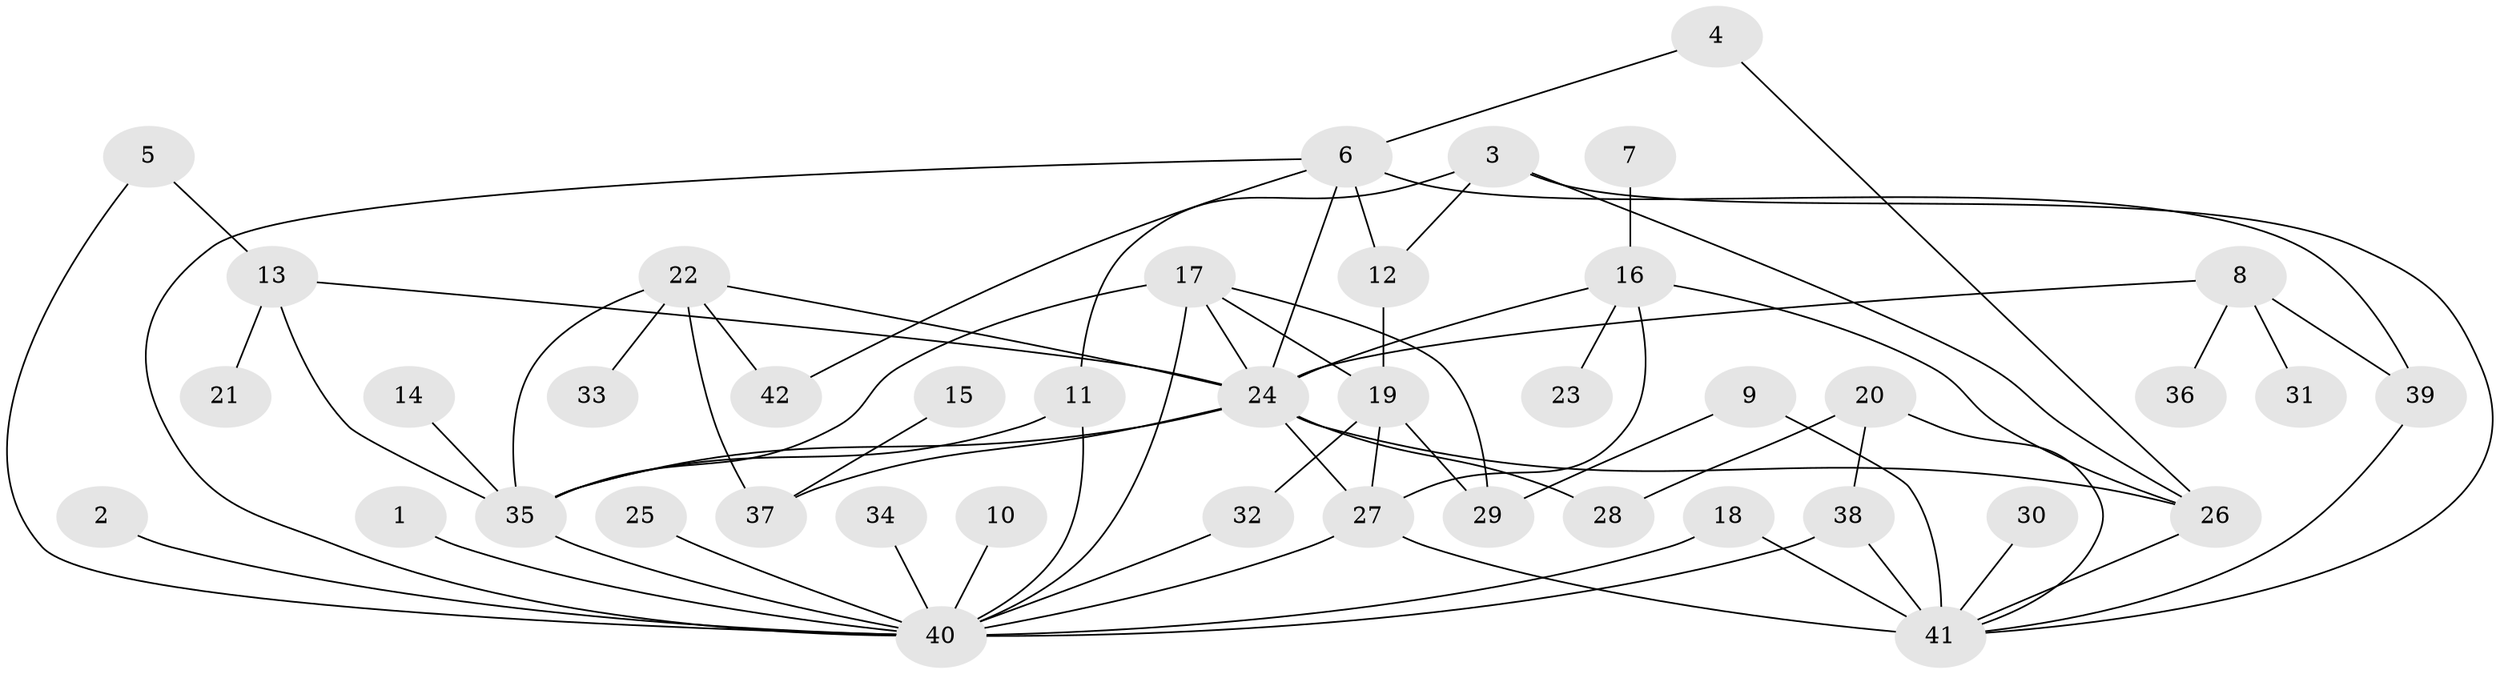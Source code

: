 // original degree distribution, {3: 0.1650485436893204, 15: 0.009708737864077669, 9: 0.009708737864077669, 18: 0.009708737864077669, 1: 0.44660194174757284, 4: 0.07766990291262135, 2: 0.17475728155339806, 8: 0.019417475728155338, 7: 0.019417475728155338, 6: 0.038834951456310676, 5: 0.02912621359223301}
// Generated by graph-tools (version 1.1) at 2025/36/03/04/25 23:36:55]
// undirected, 42 vertices, 69 edges
graph export_dot {
  node [color=gray90,style=filled];
  1;
  2;
  3;
  4;
  5;
  6;
  7;
  8;
  9;
  10;
  11;
  12;
  13;
  14;
  15;
  16;
  17;
  18;
  19;
  20;
  21;
  22;
  23;
  24;
  25;
  26;
  27;
  28;
  29;
  30;
  31;
  32;
  33;
  34;
  35;
  36;
  37;
  38;
  39;
  40;
  41;
  42;
  1 -- 40 [weight=1.0];
  2 -- 40 [weight=1.0];
  3 -- 11 [weight=1.0];
  3 -- 12 [weight=1.0];
  3 -- 26 [weight=1.0];
  3 -- 41 [weight=1.0];
  4 -- 6 [weight=1.0];
  4 -- 26 [weight=1.0];
  5 -- 13 [weight=1.0];
  5 -- 40 [weight=1.0];
  6 -- 12 [weight=1.0];
  6 -- 24 [weight=1.0];
  6 -- 39 [weight=1.0];
  6 -- 40 [weight=1.0];
  6 -- 42 [weight=1.0];
  7 -- 16 [weight=1.0];
  8 -- 24 [weight=1.0];
  8 -- 31 [weight=1.0];
  8 -- 36 [weight=1.0];
  8 -- 39 [weight=1.0];
  9 -- 29 [weight=1.0];
  9 -- 41 [weight=1.0];
  10 -- 40 [weight=1.0];
  11 -- 35 [weight=1.0];
  11 -- 40 [weight=1.0];
  12 -- 19 [weight=1.0];
  13 -- 21 [weight=1.0];
  13 -- 24 [weight=1.0];
  13 -- 35 [weight=1.0];
  14 -- 35 [weight=1.0];
  15 -- 37 [weight=1.0];
  16 -- 23 [weight=1.0];
  16 -- 24 [weight=1.0];
  16 -- 26 [weight=1.0];
  16 -- 27 [weight=1.0];
  17 -- 19 [weight=1.0];
  17 -- 24 [weight=1.0];
  17 -- 29 [weight=1.0];
  17 -- 35 [weight=2.0];
  17 -- 40 [weight=1.0];
  18 -- 40 [weight=1.0];
  18 -- 41 [weight=1.0];
  19 -- 27 [weight=1.0];
  19 -- 29 [weight=1.0];
  19 -- 32 [weight=1.0];
  20 -- 28 [weight=1.0];
  20 -- 38 [weight=1.0];
  20 -- 41 [weight=1.0];
  22 -- 24 [weight=1.0];
  22 -- 33 [weight=1.0];
  22 -- 35 [weight=1.0];
  22 -- 37 [weight=1.0];
  22 -- 42 [weight=1.0];
  24 -- 26 [weight=1.0];
  24 -- 27 [weight=1.0];
  24 -- 28 [weight=1.0];
  24 -- 35 [weight=1.0];
  24 -- 37 [weight=1.0];
  25 -- 40 [weight=1.0];
  26 -- 41 [weight=1.0];
  27 -- 40 [weight=1.0];
  27 -- 41 [weight=1.0];
  30 -- 41 [weight=1.0];
  32 -- 40 [weight=1.0];
  34 -- 40 [weight=1.0];
  35 -- 40 [weight=1.0];
  38 -- 40 [weight=1.0];
  38 -- 41 [weight=3.0];
  39 -- 41 [weight=1.0];
}
